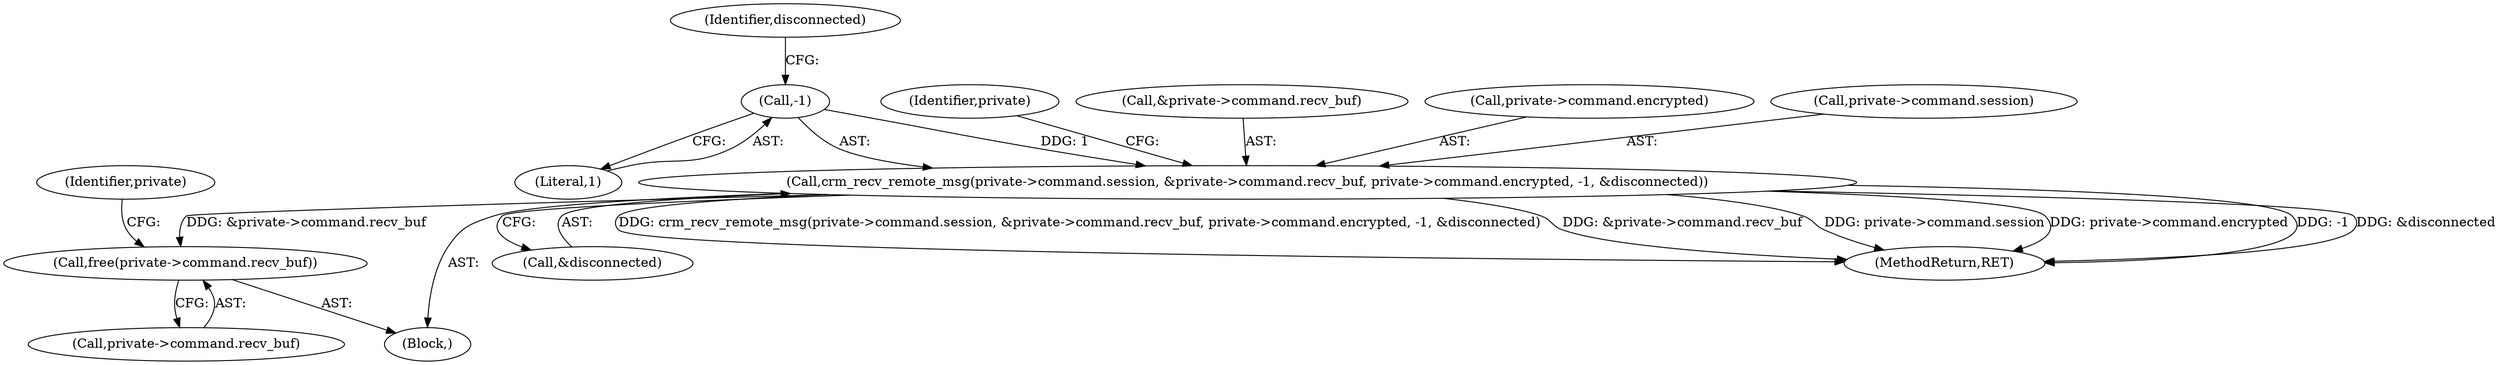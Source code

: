 digraph "0_pacemaker_564f7cc2a51dcd2f28ab12a13394f31be5aa3c93_5@API" {
"1000117" [label="(Call,crm_recv_remote_msg(private->command.session, &private->command.recv_buf, private->command.encrypted, -1, &disconnected))"];
"1000134" [label="(Call,-1)"];
"1000138" [label="(Call,free(private->command.recv_buf))"];
"1000147" [label="(Identifier,private)"];
"1000141" [label="(Identifier,private)"];
"1000134" [label="(Call,-1)"];
"1000123" [label="(Call,&private->command.recv_buf)"];
"1000139" [label="(Call,private->command.recv_buf)"];
"1000138" [label="(Call,free(private->command.recv_buf))"];
"1000129" [label="(Call,private->command.encrypted)"];
"1000102" [label="(Block,)"];
"1000118" [label="(Call,private->command.session)"];
"1000117" [label="(Call,crm_recv_remote_msg(private->command.session, &private->command.recv_buf, private->command.encrypted, -1, &disconnected))"];
"1000135" [label="(Literal,1)"];
"1000136" [label="(Call,&disconnected)"];
"1000137" [label="(Identifier,disconnected)"];
"1000161" [label="(MethodReturn,RET)"];
"1000117" -> "1000102"  [label="AST: "];
"1000117" -> "1000136"  [label="CFG: "];
"1000118" -> "1000117"  [label="AST: "];
"1000123" -> "1000117"  [label="AST: "];
"1000129" -> "1000117"  [label="AST: "];
"1000134" -> "1000117"  [label="AST: "];
"1000136" -> "1000117"  [label="AST: "];
"1000141" -> "1000117"  [label="CFG: "];
"1000117" -> "1000161"  [label="DDG: crm_recv_remote_msg(private->command.session, &private->command.recv_buf, private->command.encrypted, -1, &disconnected)"];
"1000117" -> "1000161"  [label="DDG: &private->command.recv_buf"];
"1000117" -> "1000161"  [label="DDG: private->command.session"];
"1000117" -> "1000161"  [label="DDG: private->command.encrypted"];
"1000117" -> "1000161"  [label="DDG: -1"];
"1000117" -> "1000161"  [label="DDG: &disconnected"];
"1000134" -> "1000117"  [label="DDG: 1"];
"1000117" -> "1000138"  [label="DDG: &private->command.recv_buf"];
"1000134" -> "1000135"  [label="CFG: "];
"1000135" -> "1000134"  [label="AST: "];
"1000137" -> "1000134"  [label="CFG: "];
"1000138" -> "1000102"  [label="AST: "];
"1000138" -> "1000139"  [label="CFG: "];
"1000139" -> "1000138"  [label="AST: "];
"1000147" -> "1000138"  [label="CFG: "];
}
